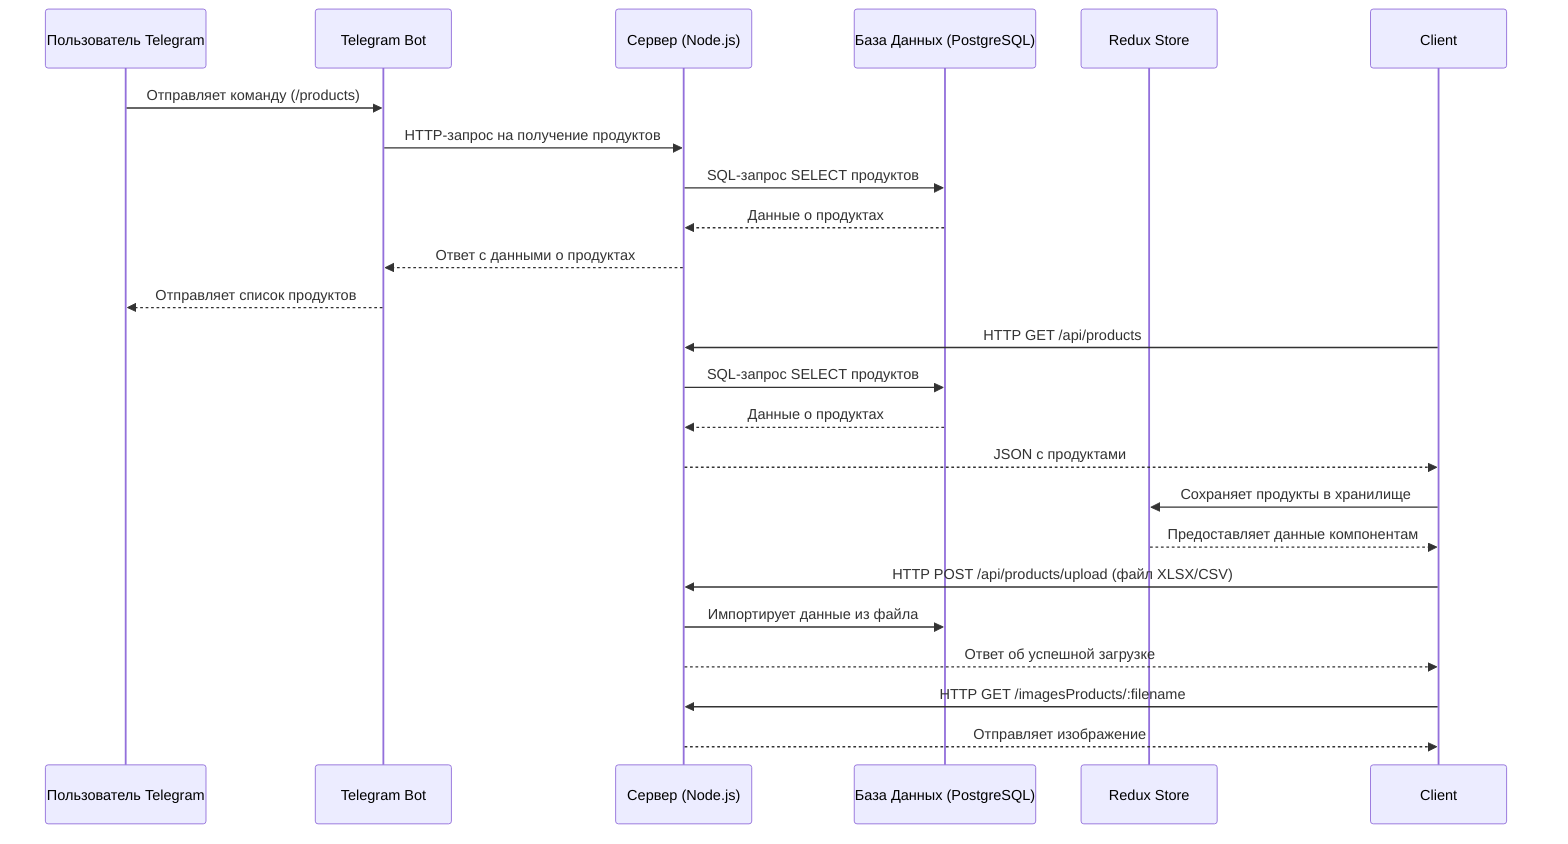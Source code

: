 sequenceDiagram
    %% --- Взаимодействие Telegram-пользователя с ботом ---
    participant User as Пользователь Telegram
    participant Bot as Telegram Bot
    participant Server as Сервер (Node.js)
    participant DB as База Данных (PostgreSQL)
    participant Redux as Redux Store

    %% Telegram user flow
    User->>Bot: Отправляет команду (/products)
    Bot->>Server: HTTP-запрос на получение продуктов
    Server->>DB: SQL-запрос SELECT продуктов
    DB-->>Server: Данные о продуктах
    Server-->>Bot: Ответ с данными о продуктах
    Bot-->>User: Отправляет список продуктов

    %% React client flow
    Client->>Server: HTTP GET /api/products
    Server->>DB: SQL-запрос SELECT продуктов
    DB-->>Server: Данные о продуктах
    Server-->>Client: JSON с продуктами
    Client->>Redux: Сохраняет продукты в хранилище
    Redux-->>Client: Предоставляет данные компонентам

    %% Загрузка файла с продуктами через клиент
    Client->>Server: HTTP POST /api/products/upload (файл XLSX/CSV)
    Server->>DB: Импортирует данные из файла
    Server-->>Client: Ответ об успешной загрузке

    %% Получение изображений продуктов
    Client->>Server: HTTP GET /imagesProducts/:filename
    Server-->>Client: Отправляет изображение